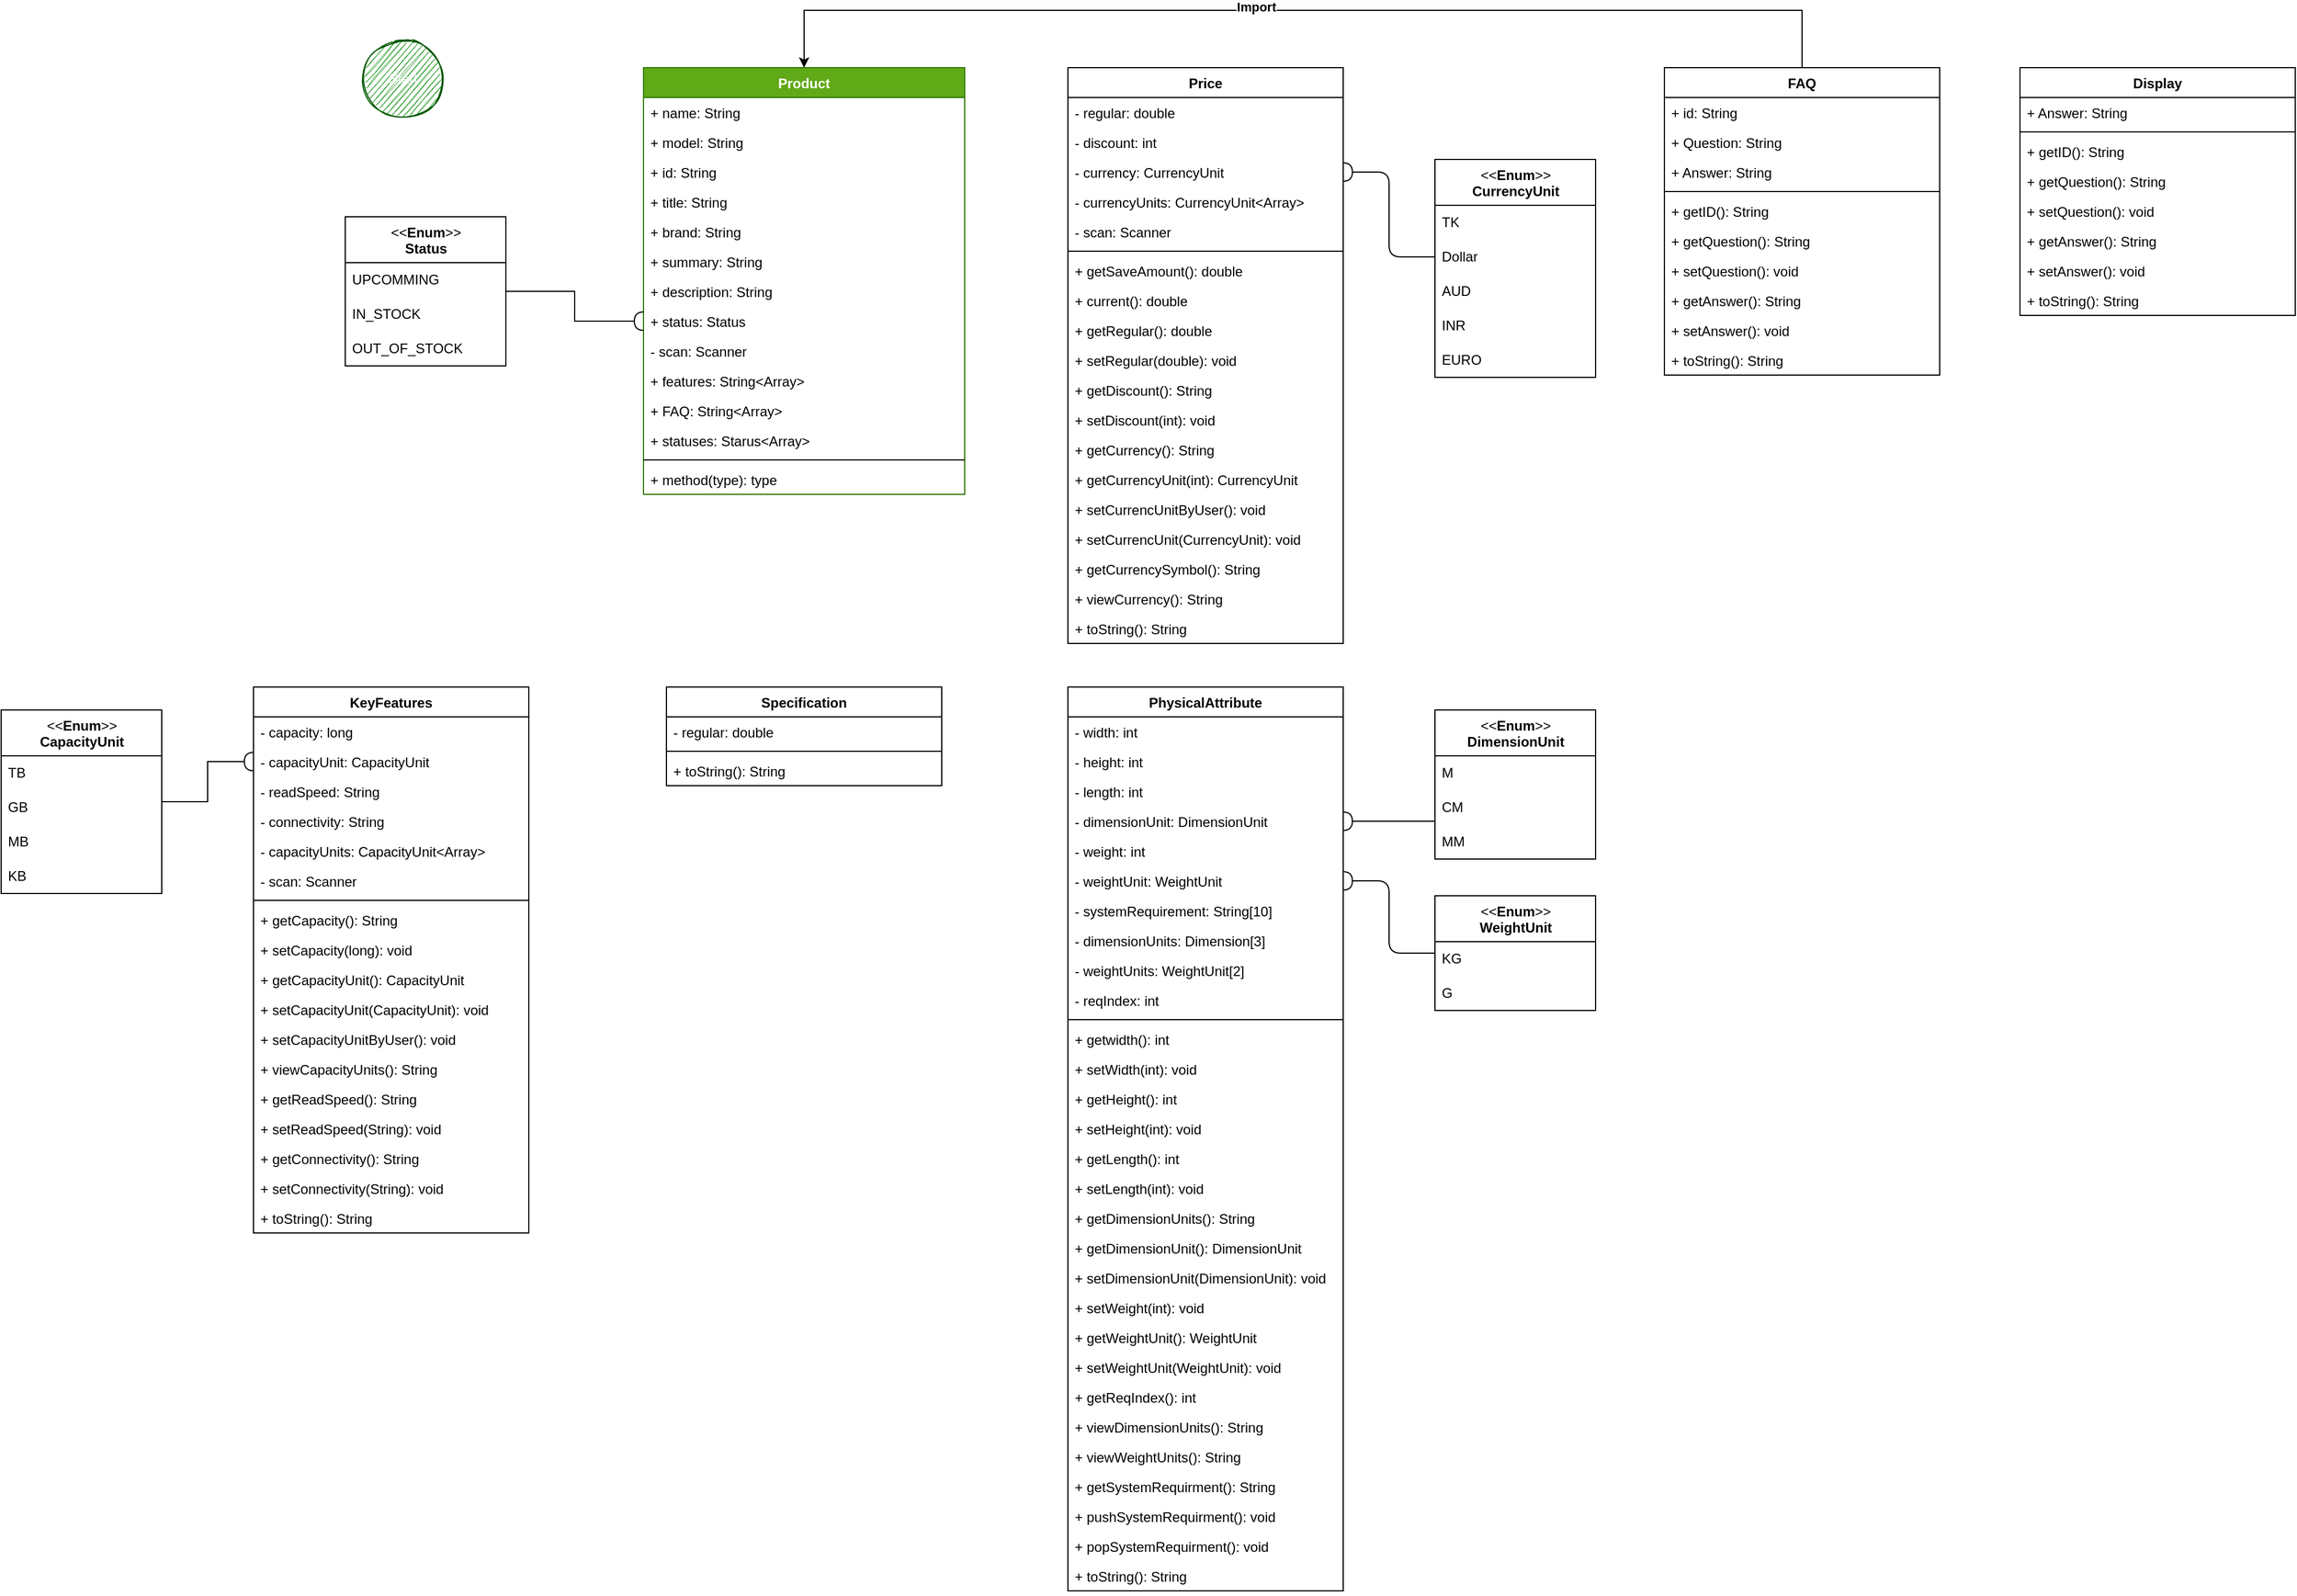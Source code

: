 <mxfile version="13.9.9" type="device"><diagram id="C5RBs43oDa-KdzZeNtuy" name="Page-1"><mxGraphModel dx="2577" dy="1645" grid="1" gridSize="10" guides="1" tooltips="1" connect="1" arrows="1" fold="1" page="1" pageScale="1" pageWidth="1169" pageHeight="827" math="0" shadow="0"><root><mxCell id="WIyWlLk6GJQsqaUBKTNV-0"/><mxCell id="WIyWlLk6GJQsqaUBKTNV-1" parent="WIyWlLk6GJQsqaUBKTNV-0"/><mxCell id="A1r5lrFFxCq6t9VXYKcp-12" value="Price" style="swimlane;fontStyle=1;align=center;verticalAlign=top;childLayout=stackLayout;horizontal=1;startSize=26;horizontalStack=0;resizeParent=1;resizeParentMax=0;resizeLast=0;collapsible=1;marginBottom=0;" parent="WIyWlLk6GJQsqaUBKTNV-1" vertex="1" treatAsSingle="0"><mxGeometry x="400" width="240" height="502" as="geometry"><mxRectangle x="440" y="80" width="60" height="26" as="alternateBounds"/></mxGeometry></mxCell><mxCell id="A1r5lrFFxCq6t9VXYKcp-13" value="- regular: double" style="text;strokeColor=none;fillColor=none;align=left;verticalAlign=top;spacingLeft=4;spacingRight=4;overflow=hidden;rotatable=0;points=[[0,0.5],[1,0.5]];portConstraint=eastwest;" parent="A1r5lrFFxCq6t9VXYKcp-12" vertex="1"><mxGeometry y="26" width="240" height="26" as="geometry"/></mxCell><mxCell id="A1r5lrFFxCq6t9VXYKcp-14" value="- discount: int" style="text;strokeColor=none;fillColor=none;align=left;verticalAlign=top;spacingLeft=4;spacingRight=4;overflow=hidden;rotatable=0;points=[[0,0.5],[1,0.5]];portConstraint=eastwest;" parent="A1r5lrFFxCq6t9VXYKcp-12" vertex="1"><mxGeometry y="52" width="240" height="26" as="geometry"/></mxCell><mxCell id="A1r5lrFFxCq6t9VXYKcp-15" value="- currency: CurrencyUnit" style="text;strokeColor=none;fillColor=none;align=left;verticalAlign=top;spacingLeft=4;spacingRight=4;overflow=hidden;rotatable=0;points=[[0,0.5],[1,0.5]];portConstraint=eastwest;" parent="A1r5lrFFxCq6t9VXYKcp-12" vertex="1"><mxGeometry y="78" width="240" height="26" as="geometry"/></mxCell><mxCell id="2ECc780fWMxkT_eqvwmN-15" value="- currencyUnits: CurrencyUnit&lt;Array&gt;" style="text;strokeColor=none;fillColor=none;align=left;verticalAlign=top;spacingLeft=4;spacingRight=4;overflow=hidden;rotatable=0;points=[[0,0.5],[1,0.5]];portConstraint=eastwest;" parent="A1r5lrFFxCq6t9VXYKcp-12" vertex="1"><mxGeometry y="104" width="240" height="26" as="geometry"/></mxCell><mxCell id="3VxBNGT2ptdv7nKQaC8H-19" value="- scan: Scanner" style="text;strokeColor=none;fillColor=none;align=left;verticalAlign=top;spacingLeft=4;spacingRight=4;overflow=hidden;rotatable=0;points=[[0,0.5],[1,0.5]];portConstraint=eastwest;" vertex="1" parent="A1r5lrFFxCq6t9VXYKcp-12"><mxGeometry y="130" width="240" height="26" as="geometry"/></mxCell><mxCell id="A1r5lrFFxCq6t9VXYKcp-20" value="" style="line;strokeWidth=1;fillColor=none;align=left;verticalAlign=middle;spacingTop=-1;spacingLeft=3;spacingRight=3;rotatable=0;labelPosition=right;points=[];portConstraint=eastwest;" parent="A1r5lrFFxCq6t9VXYKcp-12" vertex="1"><mxGeometry y="156" width="240" height="8" as="geometry"/></mxCell><mxCell id="A1r5lrFFxCq6t9VXYKcp-21" value="+ getSaveAmount(): double" style="text;strokeColor=none;fillColor=none;align=left;verticalAlign=top;spacingLeft=4;spacingRight=4;overflow=hidden;rotatable=0;points=[[0,0.5],[1,0.5]];portConstraint=eastwest;" parent="A1r5lrFFxCq6t9VXYKcp-12" vertex="1"><mxGeometry y="164" width="240" height="26" as="geometry"/></mxCell><mxCell id="A1r5lrFFxCq6t9VXYKcp-39" value="+ current(): double" style="text;strokeColor=none;fillColor=none;align=left;verticalAlign=top;spacingLeft=4;spacingRight=4;overflow=hidden;rotatable=0;points=[[0,0.5],[1,0.5]];portConstraint=eastwest;" parent="A1r5lrFFxCq6t9VXYKcp-12" vertex="1"><mxGeometry y="190" width="240" height="26" as="geometry"/></mxCell><mxCell id="A1r5lrFFxCq6t9VXYKcp-40" value="+ getRegular(): double" style="text;strokeColor=none;fillColor=none;align=left;verticalAlign=top;spacingLeft=4;spacingRight=4;overflow=hidden;rotatable=0;points=[[0,0.5],[1,0.5]];portConstraint=eastwest;" parent="A1r5lrFFxCq6t9VXYKcp-12" vertex="1"><mxGeometry y="216" width="240" height="26" as="geometry"/></mxCell><mxCell id="A1r5lrFFxCq6t9VXYKcp-45" value="+ setRegular(double): void" style="text;strokeColor=none;fillColor=none;align=left;verticalAlign=top;spacingLeft=4;spacingRight=4;overflow=hidden;rotatable=0;points=[[0,0.5],[1,0.5]];portConstraint=eastwest;" parent="A1r5lrFFxCq6t9VXYKcp-12" vertex="1"><mxGeometry y="242" width="240" height="26" as="geometry"/></mxCell><mxCell id="A1r5lrFFxCq6t9VXYKcp-47" value="+ getDiscount(): String" style="text;strokeColor=none;fillColor=none;align=left;verticalAlign=top;spacingLeft=4;spacingRight=4;overflow=hidden;rotatable=0;points=[[0,0.5],[1,0.5]];portConstraint=eastwest;" parent="A1r5lrFFxCq6t9VXYKcp-12" vertex="1"><mxGeometry y="268" width="240" height="26" as="geometry"/></mxCell><mxCell id="A1r5lrFFxCq6t9VXYKcp-48" value="+ setDiscount(int): void" style="text;strokeColor=none;fillColor=none;align=left;verticalAlign=top;spacingLeft=4;spacingRight=4;overflow=hidden;rotatable=0;points=[[0,0.5],[1,0.5]];portConstraint=eastwest;" parent="A1r5lrFFxCq6t9VXYKcp-12" vertex="1"><mxGeometry y="294" width="240" height="26" as="geometry"/></mxCell><mxCell id="A1r5lrFFxCq6t9VXYKcp-41" value="+ getCurrency(): String" style="text;strokeColor=none;fillColor=none;align=left;verticalAlign=top;spacingLeft=4;spacingRight=4;overflow=hidden;rotatable=0;points=[[0,0.5],[1,0.5]];portConstraint=eastwest;" parent="A1r5lrFFxCq6t9VXYKcp-12" vertex="1"><mxGeometry y="320" width="240" height="26" as="geometry"/></mxCell><mxCell id="WSINxkTZKARw4qy_4U_--45" value="+ getCurrencyUnit(int): CurrencyUnit" style="text;strokeColor=none;fillColor=none;align=left;verticalAlign=top;spacingLeft=4;spacingRight=4;overflow=hidden;rotatable=0;points=[[0,0.5],[1,0.5]];portConstraint=eastwest;" parent="A1r5lrFFxCq6t9VXYKcp-12" vertex="1"><mxGeometry y="346" width="240" height="26" as="geometry"/></mxCell><mxCell id="3VxBNGT2ptdv7nKQaC8H-18" value="+ setCurrencUnitByUser(): void" style="text;strokeColor=none;fillColor=none;align=left;verticalAlign=top;spacingLeft=4;spacingRight=4;overflow=hidden;rotatable=0;points=[[0,0.5],[1,0.5]];portConstraint=eastwest;" vertex="1" parent="A1r5lrFFxCq6t9VXYKcp-12"><mxGeometry y="372" width="240" height="26" as="geometry"/></mxCell><mxCell id="WSINxkTZKARw4qy_4U_--48" value="+ setCurrencUnit(CurrencyUnit): void" style="text;strokeColor=none;fillColor=none;align=left;verticalAlign=top;spacingLeft=4;spacingRight=4;overflow=hidden;rotatable=0;points=[[0,0.5],[1,0.5]];portConstraint=eastwest;" parent="A1r5lrFFxCq6t9VXYKcp-12" vertex="1"><mxGeometry y="398" width="240" height="26" as="geometry"/></mxCell><mxCell id="A1r5lrFFxCq6t9VXYKcp-42" value="+ getCurrencySymbol(): String" style="text;strokeColor=none;fillColor=none;align=left;verticalAlign=top;spacingLeft=4;spacingRight=4;overflow=hidden;rotatable=0;points=[[0,0.5],[1,0.5]];portConstraint=eastwest;" parent="A1r5lrFFxCq6t9VXYKcp-12" vertex="1"><mxGeometry y="424" width="240" height="26" as="geometry"/></mxCell><mxCell id="WSINxkTZKARw4qy_4U_--47" value="+ viewCurrency(): String" style="text;strokeColor=none;fillColor=none;align=left;verticalAlign=top;spacingLeft=4;spacingRight=4;overflow=hidden;rotatable=0;points=[[0,0.5],[1,0.5]];portConstraint=eastwest;" parent="A1r5lrFFxCq6t9VXYKcp-12" vertex="1"><mxGeometry y="450" width="240" height="26" as="geometry"/></mxCell><mxCell id="A1r5lrFFxCq6t9VXYKcp-49" value="+ toString(): String" style="text;strokeColor=none;fillColor=none;align=left;verticalAlign=top;spacingLeft=4;spacingRight=4;overflow=hidden;rotatable=0;points=[[0,0.5],[1,0.5]];portConstraint=eastwest;" parent="A1r5lrFFxCq6t9VXYKcp-12" vertex="1"><mxGeometry y="476" width="240" height="26" as="geometry"/></mxCell><mxCell id="A1r5lrFFxCq6t9VXYKcp-29" value="&amp;lt;&amp;lt;&lt;b&gt;Enum&lt;/b&gt;&amp;gt;&amp;gt;&lt;br&gt;&lt;b&gt;CurrencyUnit&lt;/b&gt;" style="swimlane;fontStyle=0;align=center;verticalAlign=top;childLayout=stackLayout;horizontal=1;startSize=40;horizontalStack=0;resizeParent=1;resizeParentMax=0;resizeLast=0;collapsible=0;marginBottom=0;html=1;" parent="WIyWlLk6GJQsqaUBKTNV-1" vertex="1" treatAsSingle="0"><mxGeometry x="720" y="80" width="140" height="190" as="geometry"/></mxCell><mxCell id="A1r5lrFFxCq6t9VXYKcp-30" value="TK" style="text;html=1;strokeColor=none;fillColor=none;align=left;verticalAlign=middle;spacingLeft=4;spacingRight=4;overflow=hidden;rotatable=0;points=[[0,0.5],[1,0.5]];portConstraint=eastwest;" parent="A1r5lrFFxCq6t9VXYKcp-29" vertex="1"><mxGeometry y="40" width="140" height="30" as="geometry"/></mxCell><mxCell id="A1r5lrFFxCq6t9VXYKcp-35" value="Dollar" style="text;html=1;strokeColor=none;fillColor=none;align=left;verticalAlign=middle;spacingLeft=4;spacingRight=4;overflow=hidden;rotatable=0;points=[[0,0.5],[1,0.5]];portConstraint=eastwest;" parent="A1r5lrFFxCq6t9VXYKcp-29" vertex="1"><mxGeometry y="70" width="140" height="30" as="geometry"/></mxCell><mxCell id="A1r5lrFFxCq6t9VXYKcp-36" value="AUD" style="text;html=1;strokeColor=none;fillColor=none;align=left;verticalAlign=middle;spacingLeft=4;spacingRight=4;overflow=hidden;rotatable=0;points=[[0,0.5],[1,0.5]];portConstraint=eastwest;" parent="A1r5lrFFxCq6t9VXYKcp-29" vertex="1"><mxGeometry y="100" width="140" height="30" as="geometry"/></mxCell><mxCell id="A1r5lrFFxCq6t9VXYKcp-37" value="INR" style="text;html=1;strokeColor=none;fillColor=none;align=left;verticalAlign=middle;spacingLeft=4;spacingRight=4;overflow=hidden;rotatable=0;points=[[0,0.5],[1,0.5]];portConstraint=eastwest;" parent="A1r5lrFFxCq6t9VXYKcp-29" vertex="1"><mxGeometry y="130" width="140" height="30" as="geometry"/></mxCell><mxCell id="A1r5lrFFxCq6t9VXYKcp-38" value="EURO" style="text;html=1;strokeColor=none;fillColor=none;align=left;verticalAlign=middle;spacingLeft=4;spacingRight=4;overflow=hidden;rotatable=0;points=[[0,0.5],[1,0.5]];portConstraint=eastwest;" parent="A1r5lrFFxCq6t9VXYKcp-29" vertex="1"><mxGeometry y="160" width="140" height="30" as="geometry"/></mxCell><mxCell id="A1r5lrFFxCq6t9VXYKcp-54" value="Specification" style="swimlane;fontStyle=1;align=center;verticalAlign=top;childLayout=stackLayout;horizontal=1;startSize=26;horizontalStack=0;resizeParent=1;resizeParentMax=0;resizeLast=0;collapsible=1;marginBottom=0;" parent="WIyWlLk6GJQsqaUBKTNV-1" vertex="1" treatAsSingle="0"><mxGeometry x="50" y="540" width="240" height="86" as="geometry"><mxRectangle x="440" y="80" width="60" height="26" as="alternateBounds"/></mxGeometry></mxCell><mxCell id="A1r5lrFFxCq6t9VXYKcp-55" value="- regular: double" style="text;strokeColor=none;fillColor=none;align=left;verticalAlign=top;spacingLeft=4;spacingRight=4;overflow=hidden;rotatable=0;points=[[0,0.5],[1,0.5]];portConstraint=eastwest;" parent="A1r5lrFFxCq6t9VXYKcp-54" vertex="1"><mxGeometry y="26" width="240" height="26" as="geometry"/></mxCell><mxCell id="A1r5lrFFxCq6t9VXYKcp-58" value="" style="line;strokeWidth=1;fillColor=none;align=left;verticalAlign=middle;spacingTop=-1;spacingLeft=3;spacingRight=3;rotatable=0;labelPosition=right;points=[];portConstraint=eastwest;" parent="A1r5lrFFxCq6t9VXYKcp-54" vertex="1"><mxGeometry y="52" width="240" height="8" as="geometry"/></mxCell><mxCell id="A1r5lrFFxCq6t9VXYKcp-68" value="+ toString(): String" style="text;strokeColor=none;fillColor=none;align=left;verticalAlign=top;spacingLeft=4;spacingRight=4;overflow=hidden;rotatable=0;points=[[0,0.5],[1,0.5]];portConstraint=eastwest;" parent="A1r5lrFFxCq6t9VXYKcp-54" vertex="1"><mxGeometry y="60" width="240" height="26" as="geometry"/></mxCell><mxCell id="A1r5lrFFxCq6t9VXYKcp-74" style="edgeStyle=orthogonalEdgeStyle;rounded=1;orthogonalLoop=1;jettySize=auto;html=1;entryX=1;entryY=0.5;entryDx=0;entryDy=0;strokeWidth=1;endArrow=halfCircle;endFill=0;" parent="WIyWlLk6GJQsqaUBKTNV-1" source="A1r5lrFFxCq6t9VXYKcp-35" target="A1r5lrFFxCq6t9VXYKcp-15" edge="1"><mxGeometry relative="1" as="geometry"/></mxCell><mxCell id="A1r5lrFFxCq6t9VXYKcp-75" value="KeyFeatures" style="swimlane;fontStyle=1;align=center;verticalAlign=top;childLayout=stackLayout;horizontal=1;startSize=26;horizontalStack=0;resizeParent=1;resizeParentMax=0;resizeLast=0;collapsible=1;marginBottom=0;" parent="WIyWlLk6GJQsqaUBKTNV-1" vertex="1" treatAsSingle="0"><mxGeometry x="-310" y="540" width="240" height="476" as="geometry"><mxRectangle x="440" y="80" width="60" height="26" as="alternateBounds"/></mxGeometry></mxCell><mxCell id="A1r5lrFFxCq6t9VXYKcp-87" value="- capacity: long" style="text;strokeColor=none;fillColor=none;align=left;verticalAlign=top;spacingLeft=4;spacingRight=4;overflow=hidden;rotatable=0;points=[[0,0.5],[1,0.5]];portConstraint=eastwest;" parent="A1r5lrFFxCq6t9VXYKcp-75" vertex="1"><mxGeometry y="26" width="240" height="26" as="geometry"/></mxCell><mxCell id="A1r5lrFFxCq6t9VXYKcp-76" value="- capacityUnit: CapacityUnit" style="text;strokeColor=none;fillColor=none;align=left;verticalAlign=top;spacingLeft=4;spacingRight=4;overflow=hidden;rotatable=0;points=[[0,0.5],[1,0.5]];portConstraint=eastwest;" parent="A1r5lrFFxCq6t9VXYKcp-75" vertex="1"><mxGeometry y="52" width="240" height="26" as="geometry"/></mxCell><mxCell id="A1r5lrFFxCq6t9VXYKcp-88" value="- readSpeed: String" style="text;strokeColor=none;fillColor=none;align=left;verticalAlign=top;spacingLeft=4;spacingRight=4;overflow=hidden;rotatable=0;points=[[0,0.5],[1,0.5]];portConstraint=eastwest;" parent="A1r5lrFFxCq6t9VXYKcp-75" vertex="1"><mxGeometry y="78" width="240" height="26" as="geometry"/></mxCell><mxCell id="2ECc780fWMxkT_eqvwmN-16" value="- connectivity: String" style="text;strokeColor=none;fillColor=none;align=left;verticalAlign=top;spacingLeft=4;spacingRight=4;overflow=hidden;rotatable=0;points=[[0,0.5],[1,0.5]];portConstraint=eastwest;" parent="A1r5lrFFxCq6t9VXYKcp-75" vertex="1"><mxGeometry y="104" width="240" height="26" as="geometry"/></mxCell><mxCell id="A1r5lrFFxCq6t9VXYKcp-89" value="- capacityUnits: CapacityUnit&lt;Array&gt;" style="text;strokeColor=none;fillColor=none;align=left;verticalAlign=top;spacingLeft=4;spacingRight=4;overflow=hidden;rotatable=0;points=[[0,0.5],[1,0.5]];portConstraint=eastwest;" parent="A1r5lrFFxCq6t9VXYKcp-75" vertex="1"><mxGeometry y="130" width="240" height="26" as="geometry"/></mxCell><mxCell id="3VxBNGT2ptdv7nKQaC8H-16" value="- scan: Scanner" style="text;strokeColor=none;fillColor=none;align=left;verticalAlign=top;spacingLeft=4;spacingRight=4;overflow=hidden;rotatable=0;points=[[0,0.5],[1,0.5]];portConstraint=eastwest;" vertex="1" parent="A1r5lrFFxCq6t9VXYKcp-75"><mxGeometry y="156" width="240" height="26" as="geometry"/></mxCell><mxCell id="A1r5lrFFxCq6t9VXYKcp-77" value="" style="line;strokeWidth=1;fillColor=none;align=left;verticalAlign=middle;spacingTop=-1;spacingLeft=3;spacingRight=3;rotatable=0;labelPosition=right;points=[];portConstraint=eastwest;" parent="A1r5lrFFxCq6t9VXYKcp-75" vertex="1"><mxGeometry y="182" width="240" height="8" as="geometry"/></mxCell><mxCell id="A1r5lrFFxCq6t9VXYKcp-78" value="+ getCapacity(): String" style="text;strokeColor=none;fillColor=none;align=left;verticalAlign=top;spacingLeft=4;spacingRight=4;overflow=hidden;rotatable=0;points=[[0,0.5],[1,0.5]];portConstraint=eastwest;" parent="A1r5lrFFxCq6t9VXYKcp-75" vertex="1"><mxGeometry y="190" width="240" height="26" as="geometry"/></mxCell><mxCell id="WSINxkTZKARw4qy_4U_--35" value="+ setCapacity(long): void" style="text;strokeColor=none;fillColor=none;align=left;verticalAlign=top;spacingLeft=4;spacingRight=4;overflow=hidden;rotatable=0;points=[[0,0.5],[1,0.5]];portConstraint=eastwest;" parent="A1r5lrFFxCq6t9VXYKcp-75" vertex="1"><mxGeometry y="216" width="240" height="26" as="geometry"/></mxCell><mxCell id="A1r5lrFFxCq6t9VXYKcp-92" value="+ getCapacityUnit(): CapacityUnit" style="text;strokeColor=none;fillColor=none;align=left;verticalAlign=top;spacingLeft=4;spacingRight=4;overflow=hidden;rotatable=0;points=[[0,0.5],[1,0.5]];portConstraint=eastwest;" parent="A1r5lrFFxCq6t9VXYKcp-75" vertex="1"><mxGeometry y="242" width="240" height="26" as="geometry"/></mxCell><mxCell id="WSINxkTZKARw4qy_4U_--36" value="+ setCapacityUnit(CapacityUnit): void" style="text;strokeColor=none;fillColor=none;align=left;verticalAlign=top;spacingLeft=4;spacingRight=4;overflow=hidden;rotatable=0;points=[[0,0.5],[1,0.5]];portConstraint=eastwest;" parent="A1r5lrFFxCq6t9VXYKcp-75" vertex="1"><mxGeometry y="268" width="240" height="26" as="geometry"/></mxCell><mxCell id="3VxBNGT2ptdv7nKQaC8H-15" value="+ setCapacityUnitByUser(): void" style="text;strokeColor=none;fillColor=none;align=left;verticalAlign=top;spacingLeft=4;spacingRight=4;overflow=hidden;rotatable=0;points=[[0,0.5],[1,0.5]];portConstraint=eastwest;" vertex="1" parent="A1r5lrFFxCq6t9VXYKcp-75"><mxGeometry y="294" width="240" height="26" as="geometry"/></mxCell><mxCell id="WSINxkTZKARw4qy_4U_--39" value="+ viewCapacityUnits(): String" style="text;strokeColor=none;fillColor=none;align=left;verticalAlign=top;spacingLeft=4;spacingRight=4;overflow=hidden;rotatable=0;points=[[0,0.5],[1,0.5]];portConstraint=eastwest;" parent="A1r5lrFFxCq6t9VXYKcp-75" vertex="1"><mxGeometry y="320" width="240" height="26" as="geometry"/></mxCell><mxCell id="A1r5lrFFxCq6t9VXYKcp-91" value="+ getReadSpeed(): String" style="text;strokeColor=none;fillColor=none;align=left;verticalAlign=top;spacingLeft=4;spacingRight=4;overflow=hidden;rotatable=0;points=[[0,0.5],[1,0.5]];portConstraint=eastwest;" parent="A1r5lrFFxCq6t9VXYKcp-75" vertex="1"><mxGeometry y="346" width="240" height="26" as="geometry"/></mxCell><mxCell id="WSINxkTZKARw4qy_4U_--37" value="+ setReadSpeed(String): void" style="text;strokeColor=none;fillColor=none;align=left;verticalAlign=top;spacingLeft=4;spacingRight=4;overflow=hidden;rotatable=0;points=[[0,0.5],[1,0.5]];portConstraint=eastwest;" parent="A1r5lrFFxCq6t9VXYKcp-75" vertex="1"><mxGeometry y="372" width="240" height="26" as="geometry"/></mxCell><mxCell id="A1r5lrFFxCq6t9VXYKcp-93" value="+ getConnectivity(): String" style="text;strokeColor=none;fillColor=none;align=left;verticalAlign=top;spacingLeft=4;spacingRight=4;overflow=hidden;rotatable=0;points=[[0,0.5],[1,0.5]];portConstraint=eastwest;" parent="A1r5lrFFxCq6t9VXYKcp-75" vertex="1"><mxGeometry y="398" width="240" height="26" as="geometry"/></mxCell><mxCell id="WSINxkTZKARw4qy_4U_--38" value="+ setConnectivity(String): void" style="text;strokeColor=none;fillColor=none;align=left;verticalAlign=top;spacingLeft=4;spacingRight=4;overflow=hidden;rotatable=0;points=[[0,0.5],[1,0.5]];portConstraint=eastwest;" parent="A1r5lrFFxCq6t9VXYKcp-75" vertex="1"><mxGeometry y="424" width="240" height="26" as="geometry"/></mxCell><mxCell id="A1r5lrFFxCq6t9VXYKcp-94" value="+ toString(): String" style="text;strokeColor=none;fillColor=none;align=left;verticalAlign=top;spacingLeft=4;spacingRight=4;overflow=hidden;rotatable=0;points=[[0,0.5],[1,0.5]];portConstraint=eastwest;" parent="A1r5lrFFxCq6t9VXYKcp-75" vertex="1"><mxGeometry y="450" width="240" height="26" as="geometry"/></mxCell><mxCell id="2ECc780fWMxkT_eqvwmN-14" style="edgeStyle=orthogonalEdgeStyle;rounded=0;orthogonalLoop=1;jettySize=auto;html=1;entryX=0;entryY=0.5;entryDx=0;entryDy=0;endArrow=halfCircle;endFill=0;" parent="WIyWlLk6GJQsqaUBKTNV-1" source="A1r5lrFFxCq6t9VXYKcp-79" target="A1r5lrFFxCq6t9VXYKcp-76" edge="1"><mxGeometry relative="1" as="geometry"/></mxCell><mxCell id="A1r5lrFFxCq6t9VXYKcp-79" value="&amp;lt;&amp;lt;&lt;b&gt;Enum&lt;/b&gt;&amp;gt;&amp;gt;&lt;br&gt;&lt;b&gt;CapacityUnit&lt;/b&gt;" style="swimlane;fontStyle=0;align=center;verticalAlign=top;childLayout=stackLayout;horizontal=1;startSize=40;horizontalStack=0;resizeParent=1;resizeParentMax=0;resizeLast=0;collapsible=0;marginBottom=0;html=1;" parent="WIyWlLk6GJQsqaUBKTNV-1" vertex="1" treatAsSingle="0"><mxGeometry x="-530" y="560" width="140" height="160" as="geometry"/></mxCell><mxCell id="A1r5lrFFxCq6t9VXYKcp-80" value="TB" style="text;html=1;strokeColor=none;fillColor=none;align=left;verticalAlign=middle;spacingLeft=4;spacingRight=4;overflow=hidden;rotatable=0;points=[[0,0.5],[1,0.5]];portConstraint=eastwest;" parent="A1r5lrFFxCq6t9VXYKcp-79" vertex="1"><mxGeometry y="40" width="140" height="30" as="geometry"/></mxCell><mxCell id="A1r5lrFFxCq6t9VXYKcp-81" value="GB" style="text;html=1;strokeColor=none;fillColor=none;align=left;verticalAlign=middle;spacingLeft=4;spacingRight=4;overflow=hidden;rotatable=0;points=[[0,0.5],[1,0.5]];portConstraint=eastwest;" parent="A1r5lrFFxCq6t9VXYKcp-79" vertex="1"><mxGeometry y="70" width="140" height="30" as="geometry"/></mxCell><mxCell id="A1r5lrFFxCq6t9VXYKcp-82" value="MB" style="text;html=1;strokeColor=none;fillColor=none;align=left;verticalAlign=middle;spacingLeft=4;spacingRight=4;overflow=hidden;rotatable=0;points=[[0,0.5],[1,0.5]];portConstraint=eastwest;" parent="A1r5lrFFxCq6t9VXYKcp-79" vertex="1"><mxGeometry y="100" width="140" height="30" as="geometry"/></mxCell><mxCell id="A1r5lrFFxCq6t9VXYKcp-83" value="KB" style="text;html=1;strokeColor=none;fillColor=none;align=left;verticalAlign=middle;spacingLeft=4;spacingRight=4;overflow=hidden;rotatable=0;points=[[0,0.5],[1,0.5]];portConstraint=eastwest;" parent="A1r5lrFFxCq6t9VXYKcp-79" vertex="1"><mxGeometry y="130" width="140" height="30" as="geometry"/></mxCell><mxCell id="A1r5lrFFxCq6t9VXYKcp-95" value="PhysicalAttribute" style="swimlane;fontStyle=1;align=center;verticalAlign=top;childLayout=stackLayout;horizontal=1;startSize=26;horizontalStack=0;resizeParent=1;resizeParentMax=0;resizeLast=0;collapsible=1;marginBottom=0;" parent="WIyWlLk6GJQsqaUBKTNV-1" vertex="1" treatAsSingle="0"><mxGeometry x="400" y="540" width="240" height="788" as="geometry"><mxRectangle x="440" y="850" width="60" height="26" as="alternateBounds"/></mxGeometry></mxCell><mxCell id="A1r5lrFFxCq6t9VXYKcp-96" value="- width: int" style="text;strokeColor=none;fillColor=none;align=left;verticalAlign=top;spacingLeft=4;spacingRight=4;overflow=hidden;rotatable=0;points=[[0,0.5],[1,0.5]];portConstraint=eastwest;" parent="A1r5lrFFxCq6t9VXYKcp-95" vertex="1"><mxGeometry y="26" width="240" height="26" as="geometry"/></mxCell><mxCell id="A1r5lrFFxCq6t9VXYKcp-97" value="- height: int" style="text;strokeColor=none;fillColor=none;align=left;verticalAlign=top;spacingLeft=4;spacingRight=4;overflow=hidden;rotatable=0;points=[[0,0.5],[1,0.5]];portConstraint=eastwest;" parent="A1r5lrFFxCq6t9VXYKcp-95" vertex="1"><mxGeometry y="52" width="240" height="26" as="geometry"/></mxCell><mxCell id="A1r5lrFFxCq6t9VXYKcp-106" value="- length: int" style="text;strokeColor=none;fillColor=none;align=left;verticalAlign=top;spacingLeft=4;spacingRight=4;overflow=hidden;rotatable=0;points=[[0,0.5],[1,0.5]];portConstraint=eastwest;" parent="A1r5lrFFxCq6t9VXYKcp-95" vertex="1"><mxGeometry y="78" width="240" height="26" as="geometry"/></mxCell><mxCell id="A1r5lrFFxCq6t9VXYKcp-98" value="- dimensionUnit: DimensionUnit" style="text;strokeColor=none;fillColor=none;align=left;verticalAlign=top;spacingLeft=4;spacingRight=4;overflow=hidden;rotatable=0;points=[[0,0.5],[1,0.5]];portConstraint=eastwest;" parent="A1r5lrFFxCq6t9VXYKcp-95" vertex="1"><mxGeometry y="104" width="240" height="26" as="geometry"/></mxCell><mxCell id="A1r5lrFFxCq6t9VXYKcp-99" value="- weight: int" style="text;strokeColor=none;fillColor=none;align=left;verticalAlign=top;spacingLeft=4;spacingRight=4;overflow=hidden;rotatable=0;points=[[0,0.5],[1,0.5]];portConstraint=eastwest;" parent="A1r5lrFFxCq6t9VXYKcp-95" vertex="1"><mxGeometry y="130" width="240" height="26" as="geometry"/></mxCell><mxCell id="A1r5lrFFxCq6t9VXYKcp-113" value="- weightUnit: WeightUnit" style="text;strokeColor=none;fillColor=none;align=left;verticalAlign=top;spacingLeft=4;spacingRight=4;overflow=hidden;rotatable=0;points=[[0,0.5],[1,0.5]];portConstraint=eastwest;" parent="A1r5lrFFxCq6t9VXYKcp-95" vertex="1"><mxGeometry y="156" width="240" height="26" as="geometry"/></mxCell><mxCell id="A1r5lrFFxCq6t9VXYKcp-137" value="- systemRequirement: String[10]" style="text;strokeColor=none;fillColor=none;align=left;verticalAlign=top;spacingLeft=4;spacingRight=4;overflow=hidden;rotatable=0;points=[[0,0.5],[1,0.5]];portConstraint=eastwest;" parent="A1r5lrFFxCq6t9VXYKcp-95" vertex="1"><mxGeometry y="182" width="240" height="26" as="geometry"/></mxCell><mxCell id="A1r5lrFFxCq6t9VXYKcp-138" value="- dimensionUnits: Dimension[3]" style="text;strokeColor=none;fillColor=none;align=left;verticalAlign=top;spacingLeft=4;spacingRight=4;overflow=hidden;rotatable=0;points=[[0,0.5],[1,0.5]];portConstraint=eastwest;" parent="A1r5lrFFxCq6t9VXYKcp-95" vertex="1"><mxGeometry y="208" width="240" height="26" as="geometry"/></mxCell><mxCell id="A1r5lrFFxCq6t9VXYKcp-139" value="- weightUnits: WeightUnit[2]" style="text;strokeColor=none;fillColor=none;align=left;verticalAlign=top;spacingLeft=4;spacingRight=4;overflow=hidden;rotatable=0;points=[[0,0.5],[1,0.5]];portConstraint=eastwest;" parent="A1r5lrFFxCq6t9VXYKcp-95" vertex="1"><mxGeometry y="234" width="240" height="26" as="geometry"/></mxCell><mxCell id="A1r5lrFFxCq6t9VXYKcp-151" value="- reqIndex: int" style="text;strokeColor=none;fillColor=none;align=left;verticalAlign=top;spacingLeft=4;spacingRight=4;overflow=hidden;rotatable=0;points=[[0,0.5],[1,0.5]];portConstraint=eastwest;" parent="A1r5lrFFxCq6t9VXYKcp-95" vertex="1"><mxGeometry y="260" width="240" height="26" as="geometry"/></mxCell><mxCell id="A1r5lrFFxCq6t9VXYKcp-100" value="" style="line;strokeWidth=1;fillColor=none;align=left;verticalAlign=middle;spacingTop=-1;spacingLeft=3;spacingRight=3;rotatable=0;labelPosition=right;points=[];portConstraint=eastwest;" parent="A1r5lrFFxCq6t9VXYKcp-95" vertex="1"><mxGeometry y="286" width="240" height="8" as="geometry"/></mxCell><mxCell id="A1r5lrFFxCq6t9VXYKcp-101" value="+ getwidth(): int" style="text;strokeColor=none;fillColor=none;align=left;verticalAlign=top;spacingLeft=4;spacingRight=4;overflow=hidden;rotatable=0;points=[[0,0.5],[1,0.5]];portConstraint=eastwest;" parent="A1r5lrFFxCq6t9VXYKcp-95" vertex="1"><mxGeometry y="294" width="240" height="26" as="geometry"/></mxCell><mxCell id="WSINxkTZKARw4qy_4U_--2" value="+ setWidth(int): void&#10;" style="text;strokeColor=none;fillColor=none;align=left;verticalAlign=top;spacingLeft=4;spacingRight=4;overflow=hidden;rotatable=0;points=[[0,0.5],[1,0.5]];portConstraint=eastwest;" parent="A1r5lrFFxCq6t9VXYKcp-95" vertex="1"><mxGeometry y="320" width="240" height="26" as="geometry"/></mxCell><mxCell id="A1r5lrFFxCq6t9VXYKcp-102" value="+ getHeight(): int" style="text;strokeColor=none;fillColor=none;align=left;verticalAlign=top;spacingLeft=4;spacingRight=4;overflow=hidden;rotatable=0;points=[[0,0.5],[1,0.5]];portConstraint=eastwest;" parent="A1r5lrFFxCq6t9VXYKcp-95" vertex="1"><mxGeometry y="346" width="240" height="26" as="geometry"/></mxCell><mxCell id="WSINxkTZKARw4qy_4U_--29" value="+ setHeight(int): void&#10;" style="text;strokeColor=none;fillColor=none;align=left;verticalAlign=top;spacingLeft=4;spacingRight=4;overflow=hidden;rotatable=0;points=[[0,0.5],[1,0.5]];portConstraint=eastwest;" parent="A1r5lrFFxCq6t9VXYKcp-95" vertex="1"><mxGeometry y="372" width="240" height="26" as="geometry"/></mxCell><mxCell id="A1r5lrFFxCq6t9VXYKcp-103" value="+ getLength(): int" style="text;strokeColor=none;fillColor=none;align=left;verticalAlign=top;spacingLeft=4;spacingRight=4;overflow=hidden;rotatable=0;points=[[0,0.5],[1,0.5]];portConstraint=eastwest;" parent="A1r5lrFFxCq6t9VXYKcp-95" vertex="1"><mxGeometry y="398" width="240" height="26" as="geometry"/></mxCell><mxCell id="WSINxkTZKARw4qy_4U_--30" value="+ setLength(int): void&#10;" style="text;strokeColor=none;fillColor=none;align=left;verticalAlign=top;spacingLeft=4;spacingRight=4;overflow=hidden;rotatable=0;points=[[0,0.5],[1,0.5]];portConstraint=eastwest;" parent="A1r5lrFFxCq6t9VXYKcp-95" vertex="1"><mxGeometry y="424" width="240" height="26" as="geometry"/></mxCell><mxCell id="A1r5lrFFxCq6t9VXYKcp-104" value="+ getDimensionUnits(): String" style="text;strokeColor=none;fillColor=none;align=left;verticalAlign=top;spacingLeft=4;spacingRight=4;overflow=hidden;rotatable=0;points=[[0,0.5],[1,0.5]];portConstraint=eastwest;" parent="A1r5lrFFxCq6t9VXYKcp-95" vertex="1"><mxGeometry y="450" width="240" height="26" as="geometry"/></mxCell><mxCell id="A1r5lrFFxCq6t9VXYKcp-166" value="+ getDimensionUnit(): DimensionUnit" style="text;strokeColor=none;fillColor=none;align=left;verticalAlign=top;spacingLeft=4;spacingRight=4;overflow=hidden;rotatable=0;points=[[0,0.5],[1,0.5]];portConstraint=eastwest;" parent="A1r5lrFFxCq6t9VXYKcp-95" vertex="1"><mxGeometry y="476" width="240" height="26" as="geometry"/></mxCell><mxCell id="WSINxkTZKARw4qy_4U_--31" value="+ setDimensionUnit(DimensionUnit): void&#10;" style="text;strokeColor=none;fillColor=none;align=left;verticalAlign=top;spacingLeft=4;spacingRight=4;overflow=hidden;rotatable=0;points=[[0,0.5],[1,0.5]];portConstraint=eastwest;" parent="A1r5lrFFxCq6t9VXYKcp-95" vertex="1"><mxGeometry y="502" width="240" height="26" as="geometry"/></mxCell><mxCell id="WSINxkTZKARw4qy_4U_--32" value="+ setWeight(int): void&#10;" style="text;strokeColor=none;fillColor=none;align=left;verticalAlign=top;spacingLeft=4;spacingRight=4;overflow=hidden;rotatable=0;points=[[0,0.5],[1,0.5]];portConstraint=eastwest;" parent="A1r5lrFFxCq6t9VXYKcp-95" vertex="1"><mxGeometry y="528" width="240" height="26" as="geometry"/></mxCell><mxCell id="A1r5lrFFxCq6t9VXYKcp-136" value="+ getWeightUnit(): WeightUnit" style="text;strokeColor=none;fillColor=none;align=left;verticalAlign=top;spacingLeft=4;spacingRight=4;overflow=hidden;rotatable=0;points=[[0,0.5],[1,0.5]];portConstraint=eastwest;" parent="A1r5lrFFxCq6t9VXYKcp-95" vertex="1"><mxGeometry y="554" width="240" height="26" as="geometry"/></mxCell><mxCell id="WSINxkTZKARw4qy_4U_--33" value="+ setWeightUnit(WeightUnit): void&#10;" style="text;strokeColor=none;fillColor=none;align=left;verticalAlign=top;spacingLeft=4;spacingRight=4;overflow=hidden;rotatable=0;points=[[0,0.5],[1,0.5]];portConstraint=eastwest;" parent="A1r5lrFFxCq6t9VXYKcp-95" vertex="1"><mxGeometry y="580" width="240" height="26" as="geometry"/></mxCell><mxCell id="A1r5lrFFxCq6t9VXYKcp-153" value="+ getReqIndex(): int" style="text;strokeColor=none;fillColor=none;align=left;verticalAlign=top;spacingLeft=4;spacingRight=4;overflow=hidden;rotatable=0;points=[[0,0.5],[1,0.5]];portConstraint=eastwest;" parent="A1r5lrFFxCq6t9VXYKcp-95" vertex="1"><mxGeometry y="606" width="240" height="26" as="geometry"/></mxCell><mxCell id="WSINxkTZKARw4qy_4U_--0" value="+ viewDimensionUnits(): String" style="text;strokeColor=none;fillColor=none;align=left;verticalAlign=top;spacingLeft=4;spacingRight=4;overflow=hidden;rotatable=0;points=[[0,0.5],[1,0.5]];portConstraint=eastwest;" parent="A1r5lrFFxCq6t9VXYKcp-95" vertex="1"><mxGeometry y="632" width="240" height="26" as="geometry"/></mxCell><mxCell id="WSINxkTZKARw4qy_4U_--1" value="+ viewWeightUnits(): String" style="text;strokeColor=none;fillColor=none;align=left;verticalAlign=top;spacingLeft=4;spacingRight=4;overflow=hidden;rotatable=0;points=[[0,0.5],[1,0.5]];portConstraint=eastwest;" parent="A1r5lrFFxCq6t9VXYKcp-95" vertex="1"><mxGeometry y="658" width="240" height="26" as="geometry"/></mxCell><mxCell id="A1r5lrFFxCq6t9VXYKcp-154" value="+ getSystemRequirment(): String" style="text;strokeColor=none;fillColor=none;align=left;verticalAlign=top;spacingLeft=4;spacingRight=4;overflow=hidden;rotatable=0;points=[[0,0.5],[1,0.5]];portConstraint=eastwest;" parent="A1r5lrFFxCq6t9VXYKcp-95" vertex="1"><mxGeometry y="684" width="240" height="26" as="geometry"/></mxCell><mxCell id="A1r5lrFFxCq6t9VXYKcp-155" value="+ pushSystemRequirment(): void" style="text;strokeColor=none;fillColor=none;align=left;verticalAlign=top;spacingLeft=4;spacingRight=4;overflow=hidden;rotatable=0;points=[[0,0.5],[1,0.5]];portConstraint=eastwest;" parent="A1r5lrFFxCq6t9VXYKcp-95" vertex="1"><mxGeometry y="710" width="240" height="26" as="geometry"/></mxCell><mxCell id="A1r5lrFFxCq6t9VXYKcp-156" value="+ popSystemRequirment(): void" style="text;strokeColor=none;fillColor=none;align=left;verticalAlign=top;spacingLeft=4;spacingRight=4;overflow=hidden;rotatable=0;points=[[0,0.5],[1,0.5]];portConstraint=eastwest;" parent="A1r5lrFFxCq6t9VXYKcp-95" vertex="1"><mxGeometry y="736" width="240" height="26" as="geometry"/></mxCell><mxCell id="A1r5lrFFxCq6t9VXYKcp-105" value="+ toString(): String" style="text;strokeColor=none;fillColor=none;align=left;verticalAlign=top;spacingLeft=4;spacingRight=4;overflow=hidden;rotatable=0;points=[[0,0.5],[1,0.5]];portConstraint=eastwest;" parent="A1r5lrFFxCq6t9VXYKcp-95" vertex="1"><mxGeometry y="762" width="240" height="26" as="geometry"/></mxCell><mxCell id="WSINxkTZKARw4qy_4U_--40" style="edgeStyle=elbowEdgeStyle;rounded=0;orthogonalLoop=1;jettySize=auto;html=1;entryX=1;entryY=0.5;entryDx=0;entryDy=0;endArrow=halfCircle;endFill=0;elbow=vertical;" parent="WIyWlLk6GJQsqaUBKTNV-1" source="A1r5lrFFxCq6t9VXYKcp-107" target="A1r5lrFFxCq6t9VXYKcp-98" edge="1"><mxGeometry relative="1" as="geometry"/></mxCell><mxCell id="A1r5lrFFxCq6t9VXYKcp-107" value="&amp;lt;&amp;lt;&lt;b&gt;Enum&lt;/b&gt;&amp;gt;&amp;gt;&lt;br&gt;&lt;b&gt;DimensionUnit&lt;/b&gt;" style="swimlane;fontStyle=0;align=center;verticalAlign=top;childLayout=stackLayout;horizontal=1;startSize=40;horizontalStack=0;resizeParent=1;resizeParentMax=0;resizeLast=0;collapsible=0;marginBottom=0;html=1;" parent="WIyWlLk6GJQsqaUBKTNV-1" vertex="1" treatAsSingle="0"><mxGeometry x="720" y="560" width="140" height="130" as="geometry"/></mxCell><mxCell id="A1r5lrFFxCq6t9VXYKcp-109" value="M" style="text;html=1;strokeColor=none;fillColor=none;align=left;verticalAlign=middle;spacingLeft=4;spacingRight=4;overflow=hidden;rotatable=0;points=[[0,0.5],[1,0.5]];portConstraint=eastwest;" parent="A1r5lrFFxCq6t9VXYKcp-107" vertex="1"><mxGeometry y="40" width="140" height="30" as="geometry"/></mxCell><mxCell id="A1r5lrFFxCq6t9VXYKcp-108" value="CM" style="text;html=1;strokeColor=none;fillColor=none;align=left;verticalAlign=middle;spacingLeft=4;spacingRight=4;overflow=hidden;rotatable=0;points=[[0,0.5],[1,0.5]];portConstraint=eastwest;" parent="A1r5lrFFxCq6t9VXYKcp-107" vertex="1"><mxGeometry y="70" width="140" height="30" as="geometry"/></mxCell><mxCell id="A1r5lrFFxCq6t9VXYKcp-110" value="MM" style="text;html=1;strokeColor=none;fillColor=none;align=left;verticalAlign=middle;spacingLeft=4;spacingRight=4;overflow=hidden;rotatable=0;points=[[0,0.5],[1,0.5]];portConstraint=eastwest;" parent="A1r5lrFFxCq6t9VXYKcp-107" vertex="1"><mxGeometry y="100" width="140" height="30" as="geometry"/></mxCell><mxCell id="WSINxkTZKARw4qy_4U_--49" style="edgeStyle=elbowEdgeStyle;rounded=1;orthogonalLoop=1;jettySize=auto;html=1;entryX=1;entryY=0.5;entryDx=0;entryDy=0;endArrow=halfCircle;endFill=0;" parent="WIyWlLk6GJQsqaUBKTNV-1" source="A1r5lrFFxCq6t9VXYKcp-125" target="A1r5lrFFxCq6t9VXYKcp-113" edge="1"><mxGeometry relative="1" as="geometry"/></mxCell><mxCell id="A1r5lrFFxCq6t9VXYKcp-125" value="&amp;lt;&amp;lt;&lt;b&gt;Enum&lt;/b&gt;&amp;gt;&amp;gt;&lt;br&gt;&lt;b&gt;WeightUnit&lt;/b&gt;" style="swimlane;fontStyle=0;align=center;verticalAlign=top;childLayout=stackLayout;horizontal=1;startSize=40;horizontalStack=0;resizeParent=1;resizeParentMax=0;resizeLast=0;collapsible=0;marginBottom=0;html=1;" parent="WIyWlLk6GJQsqaUBKTNV-1" vertex="1" treatAsSingle="0"><mxGeometry x="720" y="722" width="140" height="100" as="geometry"/></mxCell><mxCell id="A1r5lrFFxCq6t9VXYKcp-127" value="KG" style="text;html=1;strokeColor=none;fillColor=none;align=left;verticalAlign=middle;spacingLeft=4;spacingRight=4;overflow=hidden;rotatable=0;points=[[0,0.5],[1,0.5]];portConstraint=eastwest;" parent="A1r5lrFFxCq6t9VXYKcp-125" vertex="1"><mxGeometry y="40" width="140" height="30" as="geometry"/></mxCell><mxCell id="A1r5lrFFxCq6t9VXYKcp-126" value="G" style="text;html=1;strokeColor=none;fillColor=none;align=left;verticalAlign=middle;spacingLeft=4;spacingRight=4;overflow=hidden;rotatable=0;points=[[0,0.5],[1,0.5]];portConstraint=eastwest;" parent="A1r5lrFFxCq6t9VXYKcp-125" vertex="1"><mxGeometry y="70" width="140" height="30" as="geometry"/></mxCell><mxCell id="A1r5lrFFxCq6t9VXYKcp-149" value="Start" style="ellipse;html=1;shape=startState;fillColor=#008a00;strokeColor=#005700;fontColor=#ffffff;sketch=1;" parent="WIyWlLk6GJQsqaUBKTNV-1" vertex="1"><mxGeometry x="-220" y="-30" width="80" height="80" as="geometry"/></mxCell><mxCell id="hmG5Xdv4wFx8Dgl8Mn8z-1" value="Product&#10;" style="swimlane;fontStyle=1;align=center;verticalAlign=top;childLayout=stackLayout;horizontal=1;startSize=26;horizontalStack=0;resizeParent=1;resizeParentMax=0;resizeLast=0;collapsible=1;marginBottom=0;fillColor=#60a917;strokeColor=#2D7600;fontColor=#ffffff;" parent="WIyWlLk6GJQsqaUBKTNV-1" vertex="1"><mxGeometry x="30" width="280" height="372" as="geometry"/></mxCell><mxCell id="hmG5Xdv4wFx8Dgl8Mn8z-2" value="+ name: String" style="text;strokeColor=none;fillColor=none;align=left;verticalAlign=top;spacingLeft=4;spacingRight=4;overflow=hidden;rotatable=0;points=[[0,0.5],[1,0.5]];portConstraint=eastwest;" parent="hmG5Xdv4wFx8Dgl8Mn8z-1" vertex="1"><mxGeometry y="26" width="280" height="26" as="geometry"/></mxCell><mxCell id="3VxBNGT2ptdv7nKQaC8H-0" value="+ model: String" style="text;strokeColor=none;fillColor=none;align=left;verticalAlign=top;spacingLeft=4;spacingRight=4;overflow=hidden;rotatable=0;points=[[0,0.5],[1,0.5]];portConstraint=eastwest;" vertex="1" parent="hmG5Xdv4wFx8Dgl8Mn8z-1"><mxGeometry y="52" width="280" height="26" as="geometry"/></mxCell><mxCell id="3VxBNGT2ptdv7nKQaC8H-1" value="+ id: String" style="text;strokeColor=none;fillColor=none;align=left;verticalAlign=top;spacingLeft=4;spacingRight=4;overflow=hidden;rotatable=0;points=[[0,0.5],[1,0.5]];portConstraint=eastwest;" vertex="1" parent="hmG5Xdv4wFx8Dgl8Mn8z-1"><mxGeometry y="78" width="280" height="26" as="geometry"/></mxCell><mxCell id="hmG5Xdv4wFx8Dgl8Mn8z-5" value="+ title: String" style="text;strokeColor=none;fillColor=none;align=left;verticalAlign=top;spacingLeft=4;spacingRight=4;overflow=hidden;rotatable=0;points=[[0,0.5],[1,0.5]];portConstraint=eastwest;" parent="hmG5Xdv4wFx8Dgl8Mn8z-1" vertex="1"><mxGeometry y="104" width="280" height="26" as="geometry"/></mxCell><mxCell id="2ECc780fWMxkT_eqvwmN-1" value="+ brand: String" style="text;strokeColor=none;fillColor=none;align=left;verticalAlign=top;spacingLeft=4;spacingRight=4;overflow=hidden;rotatable=0;points=[[0,0.5],[1,0.5]];portConstraint=eastwest;" parent="hmG5Xdv4wFx8Dgl8Mn8z-1" vertex="1"><mxGeometry y="130" width="280" height="26" as="geometry"/></mxCell><mxCell id="2ECc780fWMxkT_eqvwmN-2" value="+ summary: String" style="text;strokeColor=none;fillColor=none;align=left;verticalAlign=top;spacingLeft=4;spacingRight=4;overflow=hidden;rotatable=0;points=[[0,0.5],[1,0.5]];portConstraint=eastwest;" parent="hmG5Xdv4wFx8Dgl8Mn8z-1" vertex="1"><mxGeometry y="156" width="280" height="26" as="geometry"/></mxCell><mxCell id="2ECc780fWMxkT_eqvwmN-0" value="+ description: String" style="text;strokeColor=none;fillColor=none;align=left;verticalAlign=top;spacingLeft=4;spacingRight=4;overflow=hidden;rotatable=0;points=[[0,0.5],[1,0.5]];portConstraint=eastwest;" parent="hmG5Xdv4wFx8Dgl8Mn8z-1" vertex="1"><mxGeometry y="182" width="280" height="26" as="geometry"/></mxCell><mxCell id="2ECc780fWMxkT_eqvwmN-3" value="+ status: Status" style="text;strokeColor=none;fillColor=none;align=left;verticalAlign=top;spacingLeft=4;spacingRight=4;overflow=hidden;rotatable=0;points=[[0,0.5],[1,0.5]];portConstraint=eastwest;" parent="hmG5Xdv4wFx8Dgl8Mn8z-1" vertex="1"><mxGeometry y="208" width="280" height="26" as="geometry"/></mxCell><mxCell id="3VxBNGT2ptdv7nKQaC8H-17" value="- scan: Scanner" style="text;strokeColor=none;fillColor=none;align=left;verticalAlign=top;spacingLeft=4;spacingRight=4;overflow=hidden;rotatable=0;points=[[0,0.5],[1,0.5]];portConstraint=eastwest;" vertex="1" parent="hmG5Xdv4wFx8Dgl8Mn8z-1"><mxGeometry y="234" width="280" height="26" as="geometry"/></mxCell><mxCell id="2ECc780fWMxkT_eqvwmN-11" value="+ features: String&lt;Array&gt;&#10;" style="text;strokeColor=none;fillColor=none;align=left;verticalAlign=top;spacingLeft=4;spacingRight=4;overflow=hidden;rotatable=0;points=[[0,0.5],[1,0.5]];portConstraint=eastwest;" parent="hmG5Xdv4wFx8Dgl8Mn8z-1" vertex="1"><mxGeometry y="260" width="280" height="26" as="geometry"/></mxCell><mxCell id="2ECc780fWMxkT_eqvwmN-12" value="+ FAQ: String&lt;Array&gt;&#10;" style="text;strokeColor=none;fillColor=none;align=left;verticalAlign=top;spacingLeft=4;spacingRight=4;overflow=hidden;rotatable=0;points=[[0,0.5],[1,0.5]];portConstraint=eastwest;" parent="hmG5Xdv4wFx8Dgl8Mn8z-1" vertex="1"><mxGeometry y="286" width="280" height="26" as="geometry"/></mxCell><mxCell id="2ECc780fWMxkT_eqvwmN-13" value="+ statuses: Starus&lt;Array&gt;&#10;" style="text;strokeColor=none;fillColor=none;align=left;verticalAlign=top;spacingLeft=4;spacingRight=4;overflow=hidden;rotatable=0;points=[[0,0.5],[1,0.5]];portConstraint=eastwest;" parent="hmG5Xdv4wFx8Dgl8Mn8z-1" vertex="1"><mxGeometry y="312" width="280" height="26" as="geometry"/></mxCell><mxCell id="hmG5Xdv4wFx8Dgl8Mn8z-3" value="" style="line;strokeWidth=1;fillColor=none;align=left;verticalAlign=middle;spacingTop=-1;spacingLeft=3;spacingRight=3;rotatable=0;labelPosition=right;points=[];portConstraint=eastwest;" parent="hmG5Xdv4wFx8Dgl8Mn8z-1" vertex="1"><mxGeometry y="338" width="280" height="8" as="geometry"/></mxCell><mxCell id="hmG5Xdv4wFx8Dgl8Mn8z-4" value="+ method(type): type" style="text;strokeColor=none;fillColor=none;align=left;verticalAlign=top;spacingLeft=4;spacingRight=4;overflow=hidden;rotatable=0;points=[[0,0.5],[1,0.5]];portConstraint=eastwest;" parent="hmG5Xdv4wFx8Dgl8Mn8z-1" vertex="1"><mxGeometry y="346" width="280" height="26" as="geometry"/></mxCell><mxCell id="2ECc780fWMxkT_eqvwmN-10" style="edgeStyle=orthogonalEdgeStyle;rounded=0;orthogonalLoop=1;jettySize=auto;html=1;entryX=0;entryY=0.5;entryDx=0;entryDy=0;endArrow=halfCircle;endFill=0;" parent="WIyWlLk6GJQsqaUBKTNV-1" source="2ECc780fWMxkT_eqvwmN-4" target="2ECc780fWMxkT_eqvwmN-3" edge="1"><mxGeometry relative="1" as="geometry"/></mxCell><mxCell id="2ECc780fWMxkT_eqvwmN-4" value="&amp;lt;&amp;lt;&lt;b&gt;Enum&lt;/b&gt;&amp;gt;&amp;gt;&lt;br&gt;&lt;b&gt;Status&lt;/b&gt;" style="swimlane;fontStyle=0;align=center;verticalAlign=top;childLayout=stackLayout;horizontal=1;startSize=40;horizontalStack=0;resizeParent=1;resizeParentMax=0;resizeLast=0;collapsible=0;marginBottom=0;html=1;" parent="WIyWlLk6GJQsqaUBKTNV-1" vertex="1" treatAsSingle="0"><mxGeometry x="-230" y="130" width="140" height="130" as="geometry"/></mxCell><mxCell id="2ECc780fWMxkT_eqvwmN-5" value="UPCOMMING" style="text;html=1;strokeColor=none;fillColor=none;align=left;verticalAlign=middle;spacingLeft=4;spacingRight=4;overflow=hidden;rotatable=0;points=[[0,0.5],[1,0.5]];portConstraint=eastwest;" parent="2ECc780fWMxkT_eqvwmN-4" vertex="1"><mxGeometry y="40" width="140" height="30" as="geometry"/></mxCell><mxCell id="2ECc780fWMxkT_eqvwmN-6" value="IN_STOCK" style="text;html=1;strokeColor=none;fillColor=none;align=left;verticalAlign=middle;spacingLeft=4;spacingRight=4;overflow=hidden;rotatable=0;points=[[0,0.5],[1,0.5]];portConstraint=eastwest;" parent="2ECc780fWMxkT_eqvwmN-4" vertex="1"><mxGeometry y="70" width="140" height="30" as="geometry"/></mxCell><mxCell id="2ECc780fWMxkT_eqvwmN-7" value="OUT_OF_STOCK" style="text;html=1;strokeColor=none;fillColor=none;align=left;verticalAlign=middle;spacingLeft=4;spacingRight=4;overflow=hidden;rotatable=0;points=[[0,0.5],[1,0.5]];portConstraint=eastwest;" parent="2ECc780fWMxkT_eqvwmN-4" vertex="1"><mxGeometry y="100" width="140" height="30" as="geometry"/></mxCell><mxCell id="3VxBNGT2ptdv7nKQaC8H-13" style="edgeStyle=orthogonalEdgeStyle;rounded=0;orthogonalLoop=1;jettySize=auto;html=1;entryX=0.5;entryY=0;entryDx=0;entryDy=0;" edge="1" parent="WIyWlLk6GJQsqaUBKTNV-1" source="3VxBNGT2ptdv7nKQaC8H-2" target="hmG5Xdv4wFx8Dgl8Mn8z-1"><mxGeometry relative="1" as="geometry"><Array as="points"><mxPoint x="1040" y="-50"/><mxPoint x="170" y="-50"/></Array></mxGeometry></mxCell><mxCell id="3VxBNGT2ptdv7nKQaC8H-14" value="Import" style="edgeLabel;html=1;align=center;verticalAlign=middle;resizable=0;points=[];fontStyle=1" vertex="1" connectable="0" parent="3VxBNGT2ptdv7nKQaC8H-13"><mxGeometry x="0.085" y="-3" relative="1" as="geometry"><mxPoint as="offset"/></mxGeometry></mxCell><mxCell id="3VxBNGT2ptdv7nKQaC8H-2" value="FAQ" style="swimlane;fontStyle=1;align=center;verticalAlign=top;childLayout=stackLayout;horizontal=1;startSize=26;horizontalStack=0;resizeParent=1;resizeParentMax=0;resizeLast=0;collapsible=1;marginBottom=0;" vertex="1" parent="WIyWlLk6GJQsqaUBKTNV-1"><mxGeometry x="920" width="240" height="268" as="geometry"/></mxCell><mxCell id="3VxBNGT2ptdv7nKQaC8H-3" value="+ id: String" style="text;strokeColor=none;fillColor=none;align=left;verticalAlign=top;spacingLeft=4;spacingRight=4;overflow=hidden;rotatable=0;points=[[0,0.5],[1,0.5]];portConstraint=eastwest;" vertex="1" parent="3VxBNGT2ptdv7nKQaC8H-2"><mxGeometry y="26" width="240" height="26" as="geometry"/></mxCell><mxCell id="3VxBNGT2ptdv7nKQaC8H-6" value="+ Question: String" style="text;strokeColor=none;fillColor=none;align=left;verticalAlign=top;spacingLeft=4;spacingRight=4;overflow=hidden;rotatable=0;points=[[0,0.5],[1,0.5]];portConstraint=eastwest;" vertex="1" parent="3VxBNGT2ptdv7nKQaC8H-2"><mxGeometry y="52" width="240" height="26" as="geometry"/></mxCell><mxCell id="3VxBNGT2ptdv7nKQaC8H-7" value="+ Answer: String" style="text;strokeColor=none;fillColor=none;align=left;verticalAlign=top;spacingLeft=4;spacingRight=4;overflow=hidden;rotatable=0;points=[[0,0.5],[1,0.5]];portConstraint=eastwest;" vertex="1" parent="3VxBNGT2ptdv7nKQaC8H-2"><mxGeometry y="78" width="240" height="26" as="geometry"/></mxCell><mxCell id="3VxBNGT2ptdv7nKQaC8H-4" value="" style="line;strokeWidth=1;fillColor=none;align=left;verticalAlign=middle;spacingTop=-1;spacingLeft=3;spacingRight=3;rotatable=0;labelPosition=right;points=[];portConstraint=eastwest;" vertex="1" parent="3VxBNGT2ptdv7nKQaC8H-2"><mxGeometry y="104" width="240" height="8" as="geometry"/></mxCell><mxCell id="3VxBNGT2ptdv7nKQaC8H-5" value="+ getID(): String" style="text;strokeColor=none;fillColor=none;align=left;verticalAlign=top;spacingLeft=4;spacingRight=4;overflow=hidden;rotatable=0;points=[[0,0.5],[1,0.5]];portConstraint=eastwest;" vertex="1" parent="3VxBNGT2ptdv7nKQaC8H-2"><mxGeometry y="112" width="240" height="26" as="geometry"/></mxCell><mxCell id="3VxBNGT2ptdv7nKQaC8H-8" value="+ getQuestion(): String" style="text;strokeColor=none;fillColor=none;align=left;verticalAlign=top;spacingLeft=4;spacingRight=4;overflow=hidden;rotatable=0;points=[[0,0.5],[1,0.5]];portConstraint=eastwest;" vertex="1" parent="3VxBNGT2ptdv7nKQaC8H-2"><mxGeometry y="138" width="240" height="26" as="geometry"/></mxCell><mxCell id="3VxBNGT2ptdv7nKQaC8H-9" value="+ setQuestion(): void" style="text;strokeColor=none;fillColor=none;align=left;verticalAlign=top;spacingLeft=4;spacingRight=4;overflow=hidden;rotatable=0;points=[[0,0.5],[1,0.5]];portConstraint=eastwest;" vertex="1" parent="3VxBNGT2ptdv7nKQaC8H-2"><mxGeometry y="164" width="240" height="26" as="geometry"/></mxCell><mxCell id="3VxBNGT2ptdv7nKQaC8H-10" value="+ getAnswer(): String" style="text;strokeColor=none;fillColor=none;align=left;verticalAlign=top;spacingLeft=4;spacingRight=4;overflow=hidden;rotatable=0;points=[[0,0.5],[1,0.5]];portConstraint=eastwest;" vertex="1" parent="3VxBNGT2ptdv7nKQaC8H-2"><mxGeometry y="190" width="240" height="26" as="geometry"/></mxCell><mxCell id="3VxBNGT2ptdv7nKQaC8H-11" value="+ setAnswer(): void" style="text;strokeColor=none;fillColor=none;align=left;verticalAlign=top;spacingLeft=4;spacingRight=4;overflow=hidden;rotatable=0;points=[[0,0.5],[1,0.5]];portConstraint=eastwest;" vertex="1" parent="3VxBNGT2ptdv7nKQaC8H-2"><mxGeometry y="216" width="240" height="26" as="geometry"/></mxCell><mxCell id="3VxBNGT2ptdv7nKQaC8H-12" value="+ toString(): String" style="text;strokeColor=none;fillColor=none;align=left;verticalAlign=top;spacingLeft=4;spacingRight=4;overflow=hidden;rotatable=0;points=[[0,0.5],[1,0.5]];portConstraint=eastwest;" vertex="1" parent="3VxBNGT2ptdv7nKQaC8H-2"><mxGeometry y="242" width="240" height="26" as="geometry"/></mxCell><mxCell id="3VxBNGT2ptdv7nKQaC8H-20" value="Display" style="swimlane;fontStyle=1;align=center;verticalAlign=top;childLayout=stackLayout;horizontal=1;startSize=26;horizontalStack=0;resizeParent=1;resizeParentMax=0;resizeLast=0;collapsible=1;marginBottom=0;" vertex="1" parent="WIyWlLk6GJQsqaUBKTNV-1"><mxGeometry x="1230" width="240" height="216" as="geometry"/></mxCell><mxCell id="3VxBNGT2ptdv7nKQaC8H-23" value="+ Answer: String" style="text;strokeColor=none;fillColor=none;align=left;verticalAlign=top;spacingLeft=4;spacingRight=4;overflow=hidden;rotatable=0;points=[[0,0.5],[1,0.5]];portConstraint=eastwest;" vertex="1" parent="3VxBNGT2ptdv7nKQaC8H-20"><mxGeometry y="26" width="240" height="26" as="geometry"/></mxCell><mxCell id="3VxBNGT2ptdv7nKQaC8H-24" value="" style="line;strokeWidth=1;fillColor=none;align=left;verticalAlign=middle;spacingTop=-1;spacingLeft=3;spacingRight=3;rotatable=0;labelPosition=right;points=[];portConstraint=eastwest;" vertex="1" parent="3VxBNGT2ptdv7nKQaC8H-20"><mxGeometry y="52" width="240" height="8" as="geometry"/></mxCell><mxCell id="3VxBNGT2ptdv7nKQaC8H-25" value="+ getID(): String" style="text;strokeColor=none;fillColor=none;align=left;verticalAlign=top;spacingLeft=4;spacingRight=4;overflow=hidden;rotatable=0;points=[[0,0.5],[1,0.5]];portConstraint=eastwest;" vertex="1" parent="3VxBNGT2ptdv7nKQaC8H-20"><mxGeometry y="60" width="240" height="26" as="geometry"/></mxCell><mxCell id="3VxBNGT2ptdv7nKQaC8H-26" value="+ getQuestion(): String" style="text;strokeColor=none;fillColor=none;align=left;verticalAlign=top;spacingLeft=4;spacingRight=4;overflow=hidden;rotatable=0;points=[[0,0.5],[1,0.5]];portConstraint=eastwest;" vertex="1" parent="3VxBNGT2ptdv7nKQaC8H-20"><mxGeometry y="86" width="240" height="26" as="geometry"/></mxCell><mxCell id="3VxBNGT2ptdv7nKQaC8H-27" value="+ setQuestion(): void" style="text;strokeColor=none;fillColor=none;align=left;verticalAlign=top;spacingLeft=4;spacingRight=4;overflow=hidden;rotatable=0;points=[[0,0.5],[1,0.5]];portConstraint=eastwest;" vertex="1" parent="3VxBNGT2ptdv7nKQaC8H-20"><mxGeometry y="112" width="240" height="26" as="geometry"/></mxCell><mxCell id="3VxBNGT2ptdv7nKQaC8H-28" value="+ getAnswer(): String" style="text;strokeColor=none;fillColor=none;align=left;verticalAlign=top;spacingLeft=4;spacingRight=4;overflow=hidden;rotatable=0;points=[[0,0.5],[1,0.5]];portConstraint=eastwest;" vertex="1" parent="3VxBNGT2ptdv7nKQaC8H-20"><mxGeometry y="138" width="240" height="26" as="geometry"/></mxCell><mxCell id="3VxBNGT2ptdv7nKQaC8H-29" value="+ setAnswer(): void" style="text;strokeColor=none;fillColor=none;align=left;verticalAlign=top;spacingLeft=4;spacingRight=4;overflow=hidden;rotatable=0;points=[[0,0.5],[1,0.5]];portConstraint=eastwest;" vertex="1" parent="3VxBNGT2ptdv7nKQaC8H-20"><mxGeometry y="164" width="240" height="26" as="geometry"/></mxCell><mxCell id="3VxBNGT2ptdv7nKQaC8H-30" value="+ toString(): String" style="text;strokeColor=none;fillColor=none;align=left;verticalAlign=top;spacingLeft=4;spacingRight=4;overflow=hidden;rotatable=0;points=[[0,0.5],[1,0.5]];portConstraint=eastwest;" vertex="1" parent="3VxBNGT2ptdv7nKQaC8H-20"><mxGeometry y="190" width="240" height="26" as="geometry"/></mxCell></root></mxGraphModel></diagram></mxfile>
